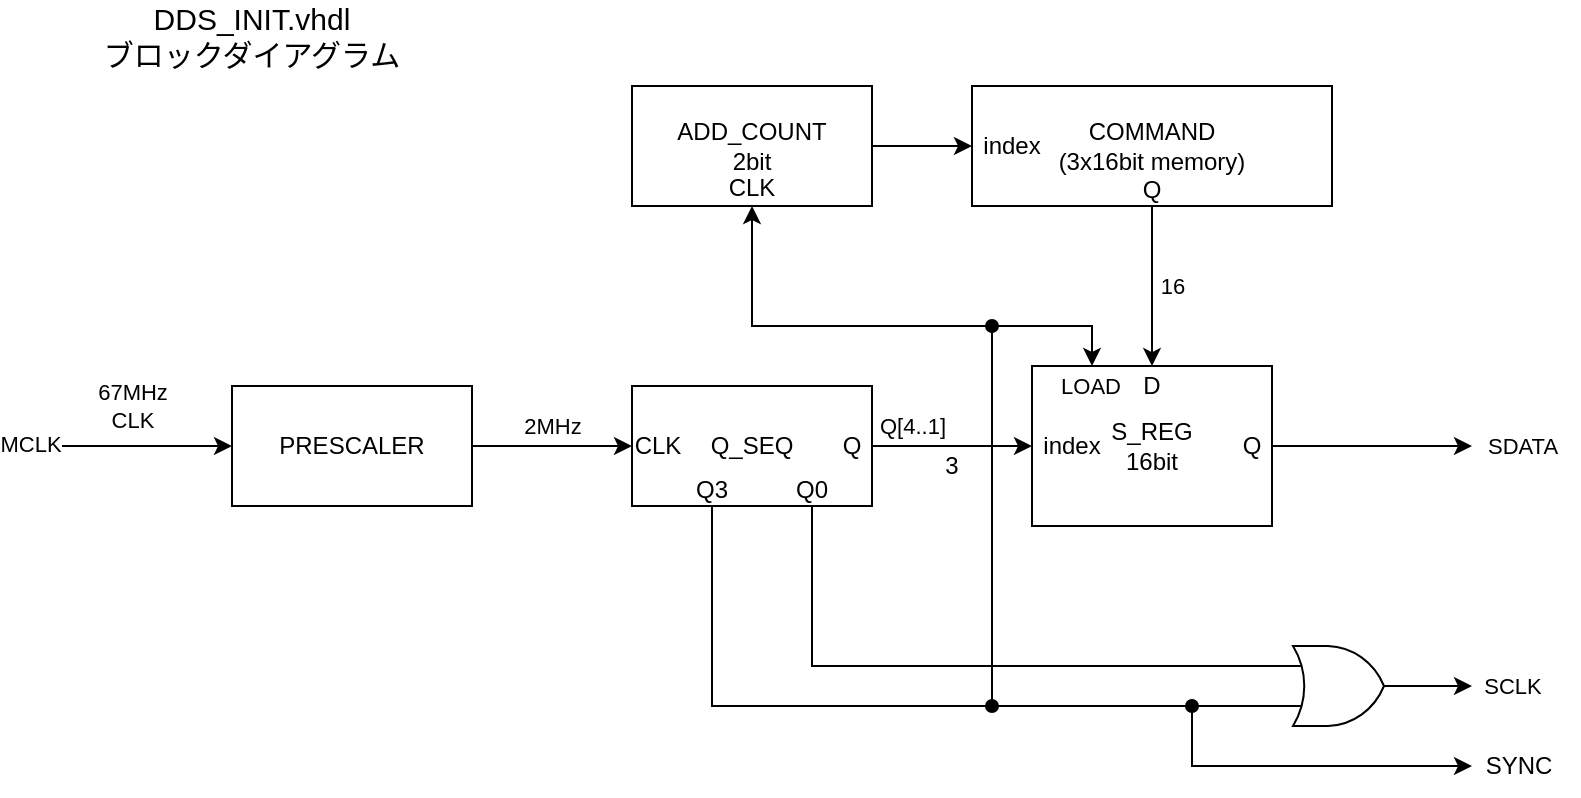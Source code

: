 <mxfile version="28.2.0">
  <diagram name="ページ1" id="NYXn5EWM33A1G-W-kC1i">
    <mxGraphModel dx="693" dy="823" grid="1" gridSize="10" guides="1" tooltips="1" connect="1" arrows="1" fold="1" page="1" pageScale="1" pageWidth="1169" pageHeight="827" math="0" shadow="0">
      <root>
        <mxCell id="0" />
        <mxCell id="1" parent="0" />
        <mxCell id="Q6LvoUqMAAajnmm532Q1-3" value="S_REG&lt;div&gt;16bit&lt;/div&gt;" style="rounded=0;whiteSpace=wrap;html=1;" vertex="1" parent="1">
          <mxGeometry x="560" y="360" width="120" height="80" as="geometry" />
        </mxCell>
        <mxCell id="Q6LvoUqMAAajnmm532Q1-7" value="2MHz" style="edgeStyle=orthogonalEdgeStyle;rounded=0;orthogonalLoop=1;jettySize=auto;html=1;exitX=1;exitY=0.5;exitDx=0;exitDy=0;entryX=0;entryY=0.5;entryDx=0;entryDy=0;" edge="1" parent="1" source="Q6LvoUqMAAajnmm532Q1-1" target="Q6LvoUqMAAajnmm532Q1-2">
          <mxGeometry y="10" relative="1" as="geometry">
            <mxPoint as="offset" />
          </mxGeometry>
        </mxCell>
        <mxCell id="Q6LvoUqMAAajnmm532Q1-13" style="edgeStyle=orthogonalEdgeStyle;rounded=0;orthogonalLoop=1;jettySize=auto;html=1;exitX=0;exitY=0.5;exitDx=0;exitDy=0;startArrow=classic;startFill=1;endArrow=none;endFill=0;" edge="1" parent="1" source="Q6LvoUqMAAajnmm532Q1-1">
          <mxGeometry relative="1" as="geometry">
            <mxPoint x="60" y="400" as="targetPoint" />
            <Array as="points">
              <mxPoint x="70" y="400" />
            </Array>
          </mxGeometry>
        </mxCell>
        <mxCell id="Q6LvoUqMAAajnmm532Q1-14" value="67MHz&lt;div&gt;CLK&lt;/div&gt;" style="edgeLabel;html=1;align=center;verticalAlign=middle;resizable=0;points=[];" vertex="1" connectable="0" parent="Q6LvoUqMAAajnmm532Q1-13">
          <mxGeometry x="0.37" relative="1" as="geometry">
            <mxPoint x="18" y="-20" as="offset" />
          </mxGeometry>
        </mxCell>
        <mxCell id="Q6LvoUqMAAajnmm532Q1-59" value="MCLK" style="edgeLabel;html=1;align=center;verticalAlign=middle;resizable=0;points=[];" vertex="1" connectable="0" parent="Q6LvoUqMAAajnmm532Q1-13">
          <mxGeometry x="1" y="-1" relative="1" as="geometry">
            <mxPoint x="-1" as="offset" />
          </mxGeometry>
        </mxCell>
        <mxCell id="Q6LvoUqMAAajnmm532Q1-1" value="PRESCALER" style="rounded=0;whiteSpace=wrap;html=1;" vertex="1" parent="1">
          <mxGeometry x="160" y="370" width="120" height="60" as="geometry" />
        </mxCell>
        <mxCell id="Q6LvoUqMAAajnmm532Q1-8" style="edgeStyle=orthogonalEdgeStyle;rounded=0;orthogonalLoop=1;jettySize=auto;html=1;exitX=1;exitY=0.5;exitDx=0;exitDy=0;" edge="1" parent="1" source="Q6LvoUqMAAajnmm532Q1-2" target="Q6LvoUqMAAajnmm532Q1-3">
          <mxGeometry relative="1" as="geometry" />
        </mxCell>
        <mxCell id="Q6LvoUqMAAajnmm532Q1-15" value="Q[4..1]" style="edgeLabel;html=1;align=center;verticalAlign=middle;resizable=0;points=[];" vertex="1" connectable="0" parent="Q6LvoUqMAAajnmm532Q1-8">
          <mxGeometry x="0.2" y="-2" relative="1" as="geometry">
            <mxPoint x="-28" y="-12" as="offset" />
          </mxGeometry>
        </mxCell>
        <mxCell id="Q6LvoUqMAAajnmm532Q1-2" value="Q_SEQ" style="rounded=0;whiteSpace=wrap;html=1;" vertex="1" parent="1">
          <mxGeometry x="360" y="370" width="120" height="60" as="geometry" />
        </mxCell>
        <mxCell id="Q6LvoUqMAAajnmm532Q1-39" style="edgeStyle=orthogonalEdgeStyle;rounded=0;orthogonalLoop=1;jettySize=auto;html=1;exitX=0.25;exitY=0;exitDx=0;exitDy=0;startArrow=classic;startFill=1;endArrow=none;endFill=0;" edge="1" parent="1" source="Q6LvoUqMAAajnmm532Q1-3">
          <mxGeometry relative="1" as="geometry">
            <mxPoint x="540" y="530" as="targetPoint" />
          </mxGeometry>
        </mxCell>
        <mxCell id="Q6LvoUqMAAajnmm532Q1-40" value="LOAD" style="edgeLabel;html=1;align=center;verticalAlign=middle;resizable=0;points=[];" vertex="1" connectable="0" parent="Q6LvoUqMAAajnmm532Q1-39">
          <mxGeometry x="-0.916" y="1" relative="1" as="geometry">
            <mxPoint y="21" as="offset" />
          </mxGeometry>
        </mxCell>
        <mxCell id="Q6LvoUqMAAajnmm532Q1-10" style="edgeStyle=orthogonalEdgeStyle;rounded=0;orthogonalLoop=1;jettySize=auto;html=1;exitX=0.5;exitY=1;exitDx=0;exitDy=0;entryX=0.5;entryY=0.167;entryDx=0;entryDy=0;entryPerimeter=0;" edge="1" parent="1" source="Q6LvoUqMAAajnmm532Q1-5" target="Q6LvoUqMAAajnmm532Q1-22">
          <mxGeometry relative="1" as="geometry">
            <mxPoint x="620.0" y="250" as="targetPoint" />
          </mxGeometry>
        </mxCell>
        <mxCell id="Q6LvoUqMAAajnmm532Q1-37" value="16" style="edgeLabel;html=1;align=center;verticalAlign=middle;resizable=0;points=[];" vertex="1" connectable="0" parent="Q6LvoUqMAAajnmm532Q1-10">
          <mxGeometry x="-0.015" y="2" relative="1" as="geometry">
            <mxPoint x="8" as="offset" />
          </mxGeometry>
        </mxCell>
        <mxCell id="Q6LvoUqMAAajnmm532Q1-5" value="COMMAND&lt;div&gt;(3x16bit memory)&lt;/div&gt;" style="rounded=0;whiteSpace=wrap;html=1;" vertex="1" parent="1">
          <mxGeometry x="530" y="220" width="180" height="60" as="geometry" />
        </mxCell>
        <mxCell id="Q6LvoUqMAAajnmm532Q1-29" style="edgeStyle=orthogonalEdgeStyle;rounded=0;orthogonalLoop=1;jettySize=auto;html=1;" edge="1" parent="1" source="Q6LvoUqMAAajnmm532Q1-6">
          <mxGeometry relative="1" as="geometry">
            <mxPoint x="780" y="520" as="targetPoint" />
          </mxGeometry>
        </mxCell>
        <mxCell id="Q6LvoUqMAAajnmm532Q1-30" value="SCLK" style="edgeLabel;html=1;align=center;verticalAlign=middle;resizable=0;points=[];" vertex="1" connectable="0" parent="Q6LvoUqMAAajnmm532Q1-29">
          <mxGeometry x="1" y="2" relative="1" as="geometry">
            <mxPoint x="20" y="2" as="offset" />
          </mxGeometry>
        </mxCell>
        <mxCell id="Q6LvoUqMAAajnmm532Q1-6" value="" style="verticalLabelPosition=bottom;shadow=0;dashed=0;align=center;html=1;verticalAlign=top;shape=mxgraph.electrical.logic_gates.logic_gate;operation=or;" vertex="1" parent="1">
          <mxGeometry x="680" y="500" width="70" height="40" as="geometry" />
        </mxCell>
        <mxCell id="Q6LvoUqMAAajnmm532Q1-16" value="3" style="text;html=1;align=center;verticalAlign=middle;whiteSpace=wrap;rounded=0;" vertex="1" parent="1">
          <mxGeometry x="490" y="395" width="60" height="30" as="geometry" />
        </mxCell>
        <mxCell id="Q6LvoUqMAAajnmm532Q1-17" value="Q" style="text;html=1;align=center;verticalAlign=middle;whiteSpace=wrap;rounded=0;" vertex="1" parent="1">
          <mxGeometry x="440" y="385" width="60" height="30" as="geometry" />
        </mxCell>
        <mxCell id="Q6LvoUqMAAajnmm532Q1-18" value="index" style="text;html=1;align=center;verticalAlign=middle;whiteSpace=wrap;rounded=0;" vertex="1" parent="1">
          <mxGeometry x="550" y="385" width="60" height="30" as="geometry" />
        </mxCell>
        <mxCell id="Q6LvoUqMAAajnmm532Q1-20" style="edgeStyle=orthogonalEdgeStyle;rounded=0;orthogonalLoop=1;jettySize=auto;html=1;exitX=1;exitY=0.5;exitDx=0;exitDy=0;" edge="1" parent="1" source="Q6LvoUqMAAajnmm532Q1-19">
          <mxGeometry relative="1" as="geometry">
            <mxPoint x="780" y="400" as="targetPoint" />
            <Array as="points">
              <mxPoint x="735" y="400" />
            </Array>
          </mxGeometry>
        </mxCell>
        <mxCell id="Q6LvoUqMAAajnmm532Q1-21" value="SDATA" style="edgeLabel;html=1;align=center;verticalAlign=middle;resizable=0;points=[];" vertex="1" connectable="0" parent="Q6LvoUqMAAajnmm532Q1-20">
          <mxGeometry x="1" y="-2" relative="1" as="geometry">
            <mxPoint x="25" y="-2" as="offset" />
          </mxGeometry>
        </mxCell>
        <mxCell id="Q6LvoUqMAAajnmm532Q1-19" value="Q" style="text;html=1;align=center;verticalAlign=middle;whiteSpace=wrap;rounded=0;" vertex="1" parent="1">
          <mxGeometry x="660" y="385" width="20" height="30" as="geometry" />
        </mxCell>
        <mxCell id="Q6LvoUqMAAajnmm532Q1-22" value="D" style="text;html=1;align=center;verticalAlign=middle;whiteSpace=wrap;rounded=0;" vertex="1" parent="1">
          <mxGeometry x="610" y="355" width="20" height="30" as="geometry" />
        </mxCell>
        <mxCell id="Q6LvoUqMAAajnmm532Q1-23" value="Q0" style="text;html=1;align=center;verticalAlign=middle;whiteSpace=wrap;rounded=0;" vertex="1" parent="1">
          <mxGeometry x="440" y="417" width="20" height="10" as="geometry" />
        </mxCell>
        <mxCell id="Q6LvoUqMAAajnmm532Q1-24" value="Q3" style="text;html=1;align=center;verticalAlign=middle;whiteSpace=wrap;rounded=0;" vertex="1" parent="1">
          <mxGeometry x="390" y="417" width="20" height="10" as="geometry" />
        </mxCell>
        <mxCell id="Q6LvoUqMAAajnmm532Q1-27" style="edgeStyle=orthogonalEdgeStyle;rounded=0;orthogonalLoop=1;jettySize=auto;html=1;exitX=0.75;exitY=1;exitDx=0;exitDy=0;entryX=0;entryY=0.25;entryDx=0;entryDy=0;entryPerimeter=0;endArrow=none;endFill=0;" edge="1" parent="1" source="Q6LvoUqMAAajnmm532Q1-2" target="Q6LvoUqMAAajnmm532Q1-6">
          <mxGeometry relative="1" as="geometry" />
        </mxCell>
        <mxCell id="Q6LvoUqMAAajnmm532Q1-28" style="edgeStyle=orthogonalEdgeStyle;rounded=0;orthogonalLoop=1;jettySize=auto;html=1;entryX=0;entryY=0.75;entryDx=0;entryDy=0;entryPerimeter=0;endArrow=none;endFill=0;" edge="1" parent="1" target="Q6LvoUqMAAajnmm532Q1-6">
          <mxGeometry relative="1" as="geometry">
            <mxPoint x="400" y="430" as="sourcePoint" />
            <Array as="points">
              <mxPoint x="400" y="530" />
            </Array>
          </mxGeometry>
        </mxCell>
        <mxCell id="Q6LvoUqMAAajnmm532Q1-31" value="" style="endArrow=classic;html=1;rounded=0;" edge="1" parent="1" source="Q6LvoUqMAAajnmm532Q1-32">
          <mxGeometry width="50" height="50" relative="1" as="geometry">
            <mxPoint x="640" y="530" as="sourcePoint" />
            <mxPoint x="780" y="560" as="targetPoint" />
            <Array as="points">
              <mxPoint x="640" y="560" />
            </Array>
          </mxGeometry>
        </mxCell>
        <mxCell id="Q6LvoUqMAAajnmm532Q1-34" value="" style="endArrow=none;html=1;rounded=0;endFill=0;" edge="1" parent="1" target="Q6LvoUqMAAajnmm532Q1-32">
          <mxGeometry width="50" height="50" relative="1" as="geometry">
            <mxPoint x="640" y="530" as="sourcePoint" />
            <mxPoint x="780" y="560" as="targetPoint" />
            <Array as="points" />
          </mxGeometry>
        </mxCell>
        <mxCell id="Q6LvoUqMAAajnmm532Q1-32" value="" style="ellipse;whiteSpace=wrap;html=1;aspect=fixed;strokeWidth=1;fillStyle=solid;fillColor=#000000;" vertex="1" parent="1">
          <mxGeometry x="637" y="527" width="6" height="6" as="geometry" />
        </mxCell>
        <mxCell id="Q6LvoUqMAAajnmm532Q1-36" value="SYNC" style="text;html=1;align=center;verticalAlign=middle;resizable=0;points=[];autosize=1;strokeColor=none;fillColor=none;" vertex="1" parent="1">
          <mxGeometry x="773" y="545" width="60" height="30" as="geometry" />
        </mxCell>
        <mxCell id="Q6LvoUqMAAajnmm532Q1-43" style="edgeStyle=orthogonalEdgeStyle;rounded=0;orthogonalLoop=1;jettySize=auto;html=1;entryX=0;entryY=0.5;entryDx=0;entryDy=0;" edge="1" parent="1" source="Q6LvoUqMAAajnmm532Q1-42" target="Q6LvoUqMAAajnmm532Q1-5">
          <mxGeometry relative="1" as="geometry" />
        </mxCell>
        <mxCell id="Q6LvoUqMAAajnmm532Q1-48" style="edgeStyle=orthogonalEdgeStyle;rounded=0;orthogonalLoop=1;jettySize=auto;html=1;exitX=0.5;exitY=1;exitDx=0;exitDy=0;endArrow=none;endFill=0;startArrow=classic;startFill=1;" edge="1" parent="1" source="Q6LvoUqMAAajnmm532Q1-42">
          <mxGeometry relative="1" as="geometry">
            <mxPoint x="540" y="340" as="targetPoint" />
            <Array as="points">
              <mxPoint x="420" y="340" />
            </Array>
          </mxGeometry>
        </mxCell>
        <mxCell id="Q6LvoUqMAAajnmm532Q1-42" value="ADD_COUNT&lt;br&gt;2bit" style="rounded=0;whiteSpace=wrap;html=1;" vertex="1" parent="1">
          <mxGeometry x="360" y="220" width="120" height="60" as="geometry" />
        </mxCell>
        <mxCell id="Q6LvoUqMAAajnmm532Q1-44" value="index" style="text;html=1;align=center;verticalAlign=middle;whiteSpace=wrap;rounded=0;" vertex="1" parent="1">
          <mxGeometry x="540" y="245" width="20" height="10" as="geometry" />
        </mxCell>
        <mxCell id="Q6LvoUqMAAajnmm532Q1-47" value="Q" style="text;html=1;align=center;verticalAlign=middle;whiteSpace=wrap;rounded=0;" vertex="1" parent="1">
          <mxGeometry x="590" y="257" width="60" height="30" as="geometry" />
        </mxCell>
        <mxCell id="Q6LvoUqMAAajnmm532Q1-49" value="" style="ellipse;whiteSpace=wrap;html=1;aspect=fixed;strokeWidth=1;fillStyle=solid;fillColor=#000000;" vertex="1" parent="1">
          <mxGeometry x="537" y="527" width="6" height="6" as="geometry" />
        </mxCell>
        <mxCell id="Q6LvoUqMAAajnmm532Q1-50" value="" style="ellipse;whiteSpace=wrap;html=1;aspect=fixed;strokeWidth=1;fillStyle=solid;fillColor=#000000;" vertex="1" parent="1">
          <mxGeometry x="537" y="337" width="6" height="6" as="geometry" />
        </mxCell>
        <mxCell id="Q6LvoUqMAAajnmm532Q1-52" value="CLK" style="text;html=1;align=center;verticalAlign=middle;whiteSpace=wrap;rounded=0;" vertex="1" parent="1">
          <mxGeometry x="343" y="385" width="60" height="30" as="geometry" />
        </mxCell>
        <mxCell id="Q6LvoUqMAAajnmm532Q1-53" value="CLK" style="text;html=1;align=center;verticalAlign=middle;whiteSpace=wrap;rounded=0;" vertex="1" parent="1">
          <mxGeometry x="390" y="256" width="60" height="30" as="geometry" />
        </mxCell>
        <mxCell id="Q6LvoUqMAAajnmm532Q1-58" value="DDS_INIT.vhdl&lt;div&gt;ブロックダイアグラム&lt;/div&gt;" style="text;html=1;align=center;verticalAlign=middle;whiteSpace=wrap;rounded=0;fontSize=15;" vertex="1" parent="1">
          <mxGeometry x="80" y="180" width="180" height="30" as="geometry" />
        </mxCell>
      </root>
    </mxGraphModel>
  </diagram>
</mxfile>
